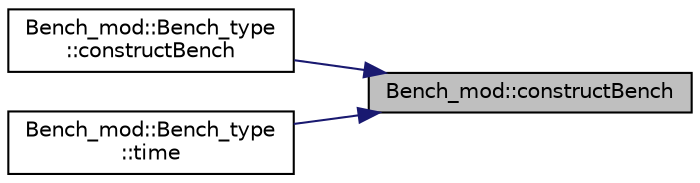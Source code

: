 digraph "Bench_mod::constructBench"
{
 // LATEX_PDF_SIZE
  edge [fontname="Helvetica",fontsize="10",labelfontname="Helvetica",labelfontsize="10"];
  node [fontname="Helvetica",fontsize="10",shape=record];
  rankdir="RL";
  Node1 [label="Bench_mod::constructBench",height=0.2,width=0.4,color="black", fillcolor="grey75", style="filled", fontcolor="black",tooltip="Construct and return an object of type Bench_type. This is the constructor of the type Bench_type for..."];
  Node1 -> Node2 [dir="back",color="midnightblue",fontsize="10",style="solid",fontname="Helvetica"];
  Node2 [label="Bench_mod::Bench_type\l::constructBench",height=0.2,width=0.4,color="black", fillcolor="white", style="filled",URL="$structBench__mod_1_1Bench__type.html#aa61e43850b9b24e9f0985125f840dfb7",tooltip="Construct and return an object of type Bench_type. This is the constructor of the type Bench_type for..."];
  Node1 -> Node3 [dir="back",color="midnightblue",fontsize="10",style="solid",fontname="Helvetica"];
  Node3 [label="Bench_mod::Bench_type\l::time",height=0.2,width=0.4,color="black", fillcolor="white", style="filled",URL="$structBench__mod_1_1Bench__type.html#a87754a11bd0fdce645cc0a3520741bed",tooltip="The method to be called by the user to initiate the timing."];
}
